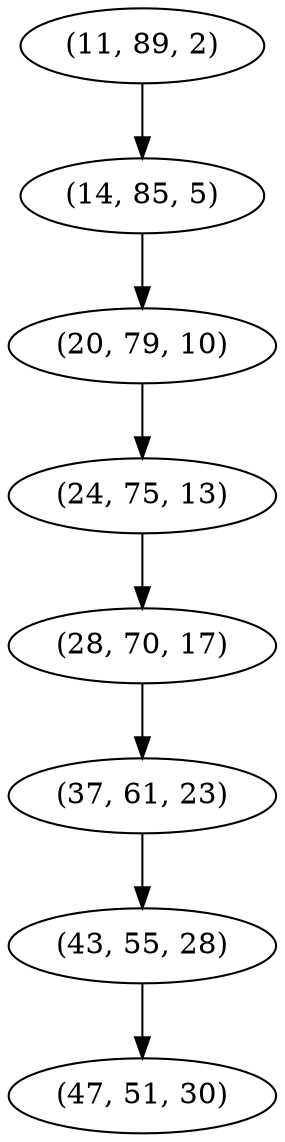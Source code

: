 digraph tree {
    "(11, 89, 2)";
    "(14, 85, 5)";
    "(20, 79, 10)";
    "(24, 75, 13)";
    "(28, 70, 17)";
    "(37, 61, 23)";
    "(43, 55, 28)";
    "(47, 51, 30)";
    "(11, 89, 2)" -> "(14, 85, 5)";
    "(14, 85, 5)" -> "(20, 79, 10)";
    "(20, 79, 10)" -> "(24, 75, 13)";
    "(24, 75, 13)" -> "(28, 70, 17)";
    "(28, 70, 17)" -> "(37, 61, 23)";
    "(37, 61, 23)" -> "(43, 55, 28)";
    "(43, 55, 28)" -> "(47, 51, 30)";
}
